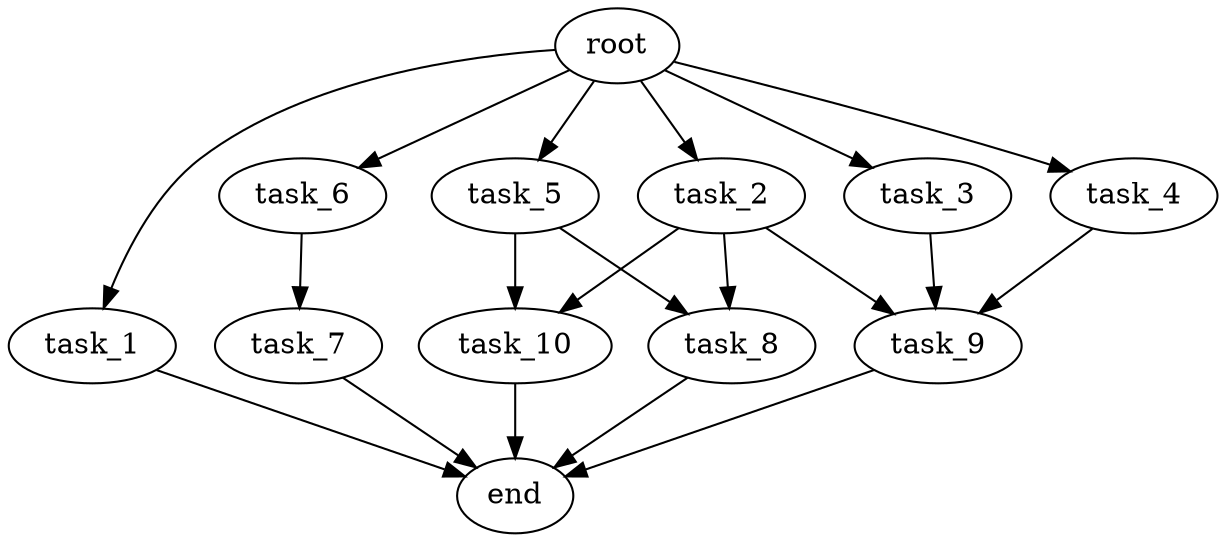 digraph G {
  root [size="0.000000e+00"];
  task_1 [size="9.545230e+09"];
  task_2 [size="5.282064e+10"];
  task_3 [size="4.264750e+09"];
  task_4 [size="2.114959e+10"];
  task_5 [size="8.681301e+10"];
  task_6 [size="8.875656e+10"];
  task_7 [size="4.755527e+10"];
  task_8 [size="4.665731e+09"];
  task_9 [size="7.444063e+09"];
  task_10 [size="9.255923e+10"];
  end [size="0.000000e+00"];

  root -> task_1 [size="1.000000e-12"];
  root -> task_2 [size="1.000000e-12"];
  root -> task_3 [size="1.000000e-12"];
  root -> task_4 [size="1.000000e-12"];
  root -> task_5 [size="1.000000e-12"];
  root -> task_6 [size="1.000000e-12"];
  task_1 -> end [size="1.000000e-12"];
  task_2 -> task_8 [size="2.332866e+07"];
  task_2 -> task_9 [size="2.481354e+07"];
  task_2 -> task_10 [size="4.627961e+08"];
  task_3 -> task_9 [size="2.481354e+07"];
  task_4 -> task_9 [size="2.481354e+07"];
  task_5 -> task_8 [size="2.332866e+07"];
  task_5 -> task_10 [size="4.627961e+08"];
  task_6 -> task_7 [size="4.755527e+08"];
  task_7 -> end [size="1.000000e-12"];
  task_8 -> end [size="1.000000e-12"];
  task_9 -> end [size="1.000000e-12"];
  task_10 -> end [size="1.000000e-12"];
}
